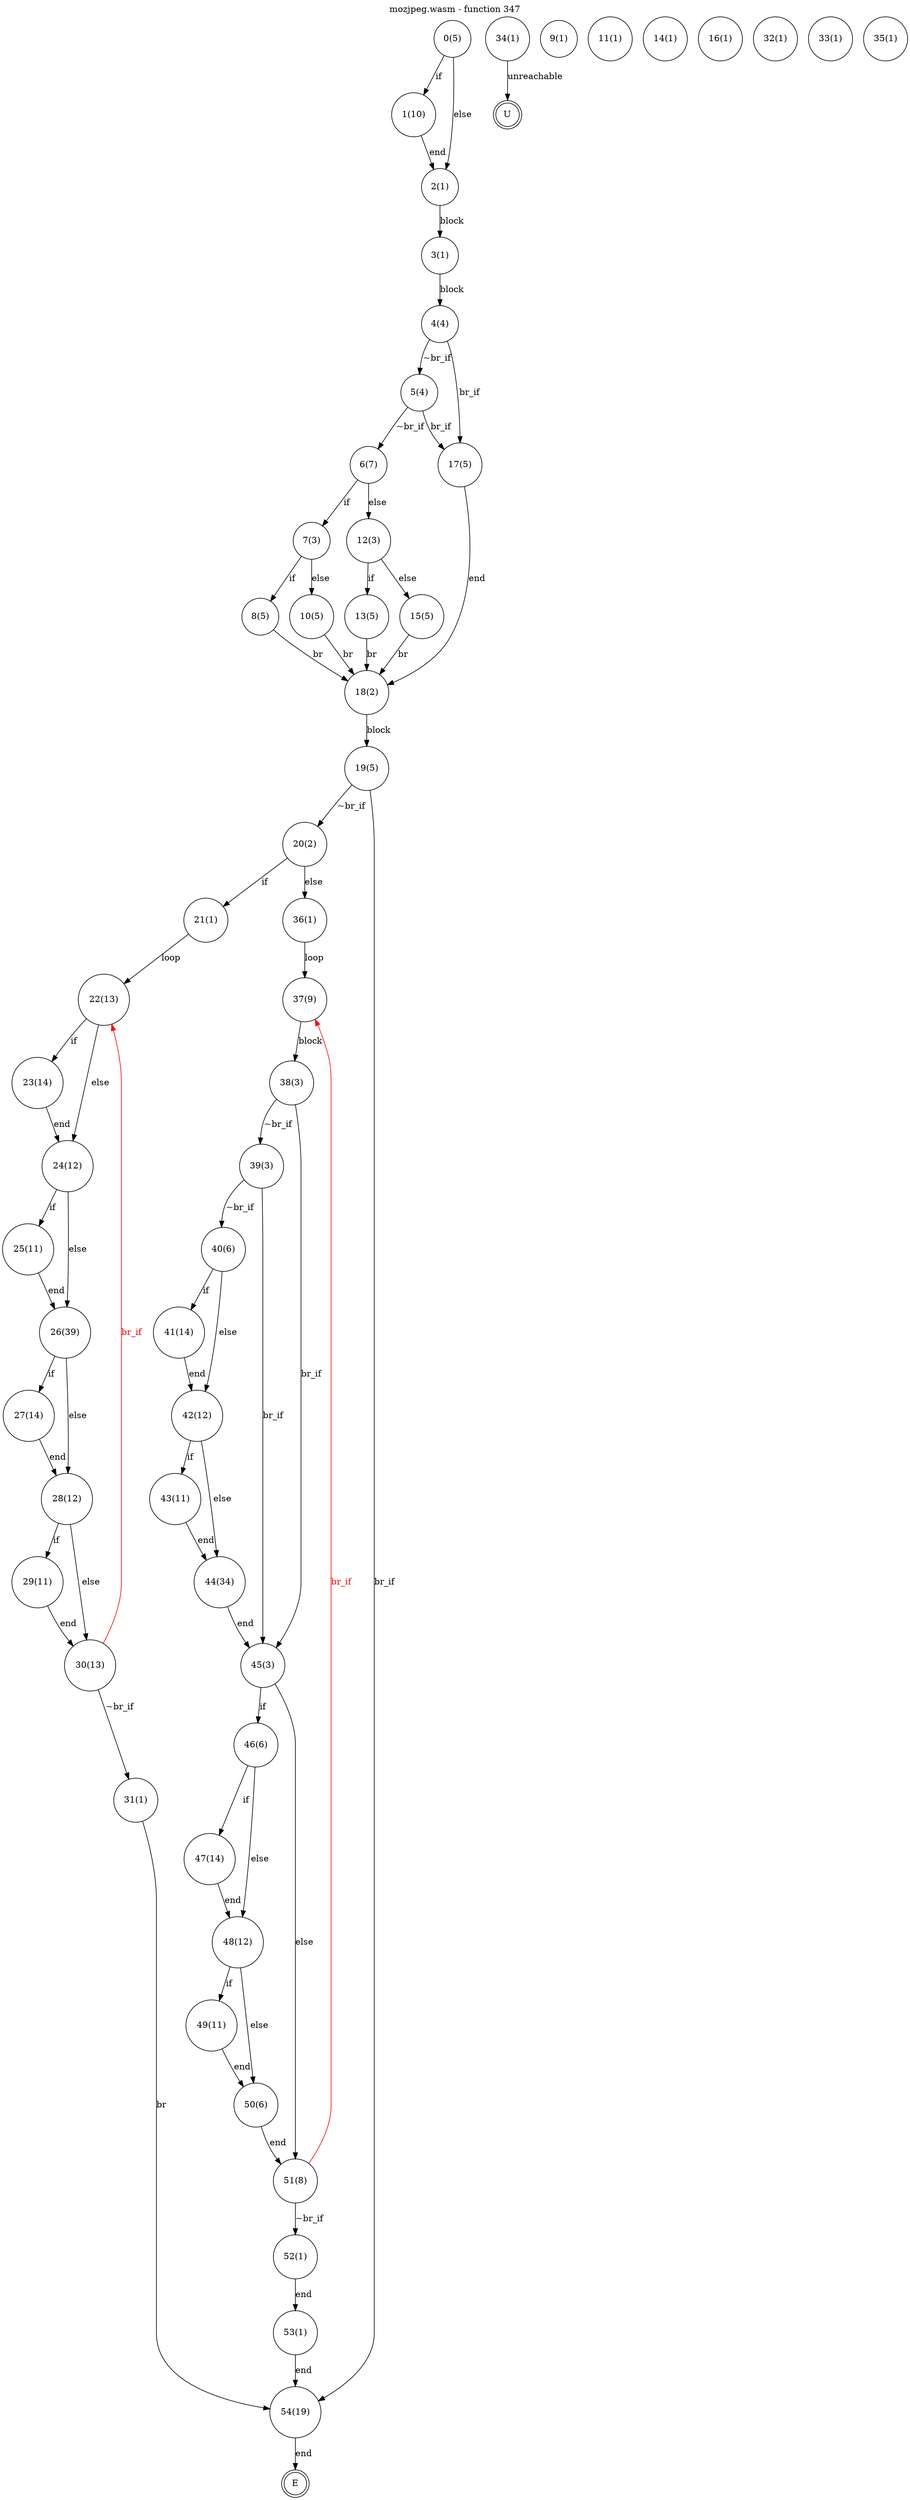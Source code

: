 digraph finite_state_machine {
    label = "mozjpeg.wasm - function 347"
    labelloc =  t
    labelfontsize = 16
    labelfontcolor = black
    labelfontname = "Helvetica"
    node [shape = doublecircle]; E U ;
node [shape=circle, fontcolor=black, style="", label="0(5)"]0
node [shape=circle, fontcolor=black, style="", label="1(10)"]1
node [shape=circle, fontcolor=black, style="", label="2(1)"]2
node [shape=circle, fontcolor=black, style="", label="3(1)"]3
node [shape=circle, fontcolor=black, style="", label="4(4)"]4
node [shape=circle, fontcolor=black, style="", label="5(4)"]5
node [shape=circle, fontcolor=black, style="", label="6(7)"]6
node [shape=circle, fontcolor=black, style="", label="7(3)"]7
node [shape=circle, fontcolor=black, style="", label="8(5)"]8
node [shape=circle, fontcolor=black, style="", label="9(1)"]9
node [shape=circle, fontcolor=black, style="", label="10(5)"]10
node [shape=circle, fontcolor=black, style="", label="11(1)"]11
node [shape=circle, fontcolor=black, style="", label="12(3)"]12
node [shape=circle, fontcolor=black, style="", label="13(5)"]13
node [shape=circle, fontcolor=black, style="", label="14(1)"]14
node [shape=circle, fontcolor=black, style="", label="15(5)"]15
node [shape=circle, fontcolor=black, style="", label="16(1)"]16
node [shape=circle, fontcolor=black, style="", label="17(5)"]17
node [shape=circle, fontcolor=black, style="", label="18(2)"]18
node [shape=circle, fontcolor=black, style="", label="19(5)"]19
node [shape=circle, fontcolor=black, style="", label="20(2)"]20
node [shape=circle, fontcolor=black, style="", label="21(1)"]21
node [shape=circle, fontcolor=black, style="", label="22(13)"]22
node [shape=circle, fontcolor=black, style="", label="23(14)"]23
node [shape=circle, fontcolor=black, style="", label="24(12)"]24
node [shape=circle, fontcolor=black, style="", label="25(11)"]25
node [shape=circle, fontcolor=black, style="", label="26(39)"]26
node [shape=circle, fontcolor=black, style="", label="27(14)"]27
node [shape=circle, fontcolor=black, style="", label="28(12)"]28
node [shape=circle, fontcolor=black, style="", label="29(11)"]29
node [shape=circle, fontcolor=black, style="", label="30(13)"]30
node [shape=circle, fontcolor=black, style="", label="31(1)"]31
node [shape=circle, fontcolor=black, style="", label="32(1)"]32
node [shape=circle, fontcolor=black, style="", label="33(1)"]33
node [shape=circle, fontcolor=black, style="", label="34(1)"]34
node [shape=circle, fontcolor=black, style="", label="35(1)"]35
node [shape=circle, fontcolor=black, style="", label="36(1)"]36
node [shape=circle, fontcolor=black, style="", label="37(9)"]37
node [shape=circle, fontcolor=black, style="", label="38(3)"]38
node [shape=circle, fontcolor=black, style="", label="39(3)"]39
node [shape=circle, fontcolor=black, style="", label="40(6)"]40
node [shape=circle, fontcolor=black, style="", label="41(14)"]41
node [shape=circle, fontcolor=black, style="", label="42(12)"]42
node [shape=circle, fontcolor=black, style="", label="43(11)"]43
node [shape=circle, fontcolor=black, style="", label="44(34)"]44
node [shape=circle, fontcolor=black, style="", label="45(3)"]45
node [shape=circle, fontcolor=black, style="", label="46(6)"]46
node [shape=circle, fontcolor=black, style="", label="47(14)"]47
node [shape=circle, fontcolor=black, style="", label="48(12)"]48
node [shape=circle, fontcolor=black, style="", label="49(11)"]49
node [shape=circle, fontcolor=black, style="", label="50(6)"]50
node [shape=circle, fontcolor=black, style="", label="51(8)"]51
node [shape=circle, fontcolor=black, style="", label="52(1)"]52
node [shape=circle, fontcolor=black, style="", label="53(1)"]53
node [shape=circle, fontcolor=black, style="", label="54(19)"]54
node [shape=circle, fontcolor=black, style="", label="E"]E
node [shape=circle, fontcolor=black, style="", label="U"]U
    0 -> 1[label="if"];
    0 -> 2[label="else"];
    1 -> 2[label="end"];
    2 -> 3[label="block"];
    3 -> 4[label="block"];
    4 -> 5[label="~br_if"];
    4 -> 17[label="br_if"];
    5 -> 6[label="~br_if"];
    5 -> 17[label="br_if"];
    6 -> 7[label="if"];
    6 -> 12[label="else"];
    7 -> 8[label="if"];
    7 -> 10[label="else"];
    8 -> 18[label="br"];
    10 -> 18[label="br"];
    12 -> 13[label="if"];
    12 -> 15[label="else"];
    13 -> 18[label="br"];
    15 -> 18[label="br"];
    17 -> 18[label="end"];
    18 -> 19[label="block"];
    19 -> 20[label="~br_if"];
    19 -> 54[label="br_if"];
    20 -> 21[label="if"];
    20 -> 36[label="else"];
    21 -> 22[label="loop"];
    22 -> 23[label="if"];
    22 -> 24[label="else"];
    23 -> 24[label="end"];
    24 -> 25[label="if"];
    24 -> 26[label="else"];
    25 -> 26[label="end"];
    26 -> 27[label="if"];
    26 -> 28[label="else"];
    27 -> 28[label="end"];
    28 -> 29[label="if"];
    28 -> 30[label="else"];
    29 -> 30[label="end"];
    30 -> 31[label="~br_if"];
    30 -> 22[color="red" fontcolor="red" label="br_if"];
    31 -> 54[label="br"];
    34 -> U[label="unreachable"];
    36 -> 37[label="loop"];
    37 -> 38[label="block"];
    38 -> 39[label="~br_if"];
    38 -> 45[label="br_if"];
    39 -> 40[label="~br_if"];
    39 -> 45[label="br_if"];
    40 -> 41[label="if"];
    40 -> 42[label="else"];
    41 -> 42[label="end"];
    42 -> 43[label="if"];
    42 -> 44[label="else"];
    43 -> 44[label="end"];
    44 -> 45[label="end"];
    45 -> 46[label="if"];
    45 -> 51[label="else"];
    46 -> 47[label="if"];
    46 -> 48[label="else"];
    47 -> 48[label="end"];
    48 -> 49[label="if"];
    48 -> 50[label="else"];
    49 -> 50[label="end"];
    50 -> 51[label="end"];
    51 -> 52[label="~br_if"];
    51 -> 37[color="red" fontcolor="red" label="br_if"];
    52 -> 53[label="end"];
    53 -> 54[label="end"];
    54 -> E[label="end"];
}
